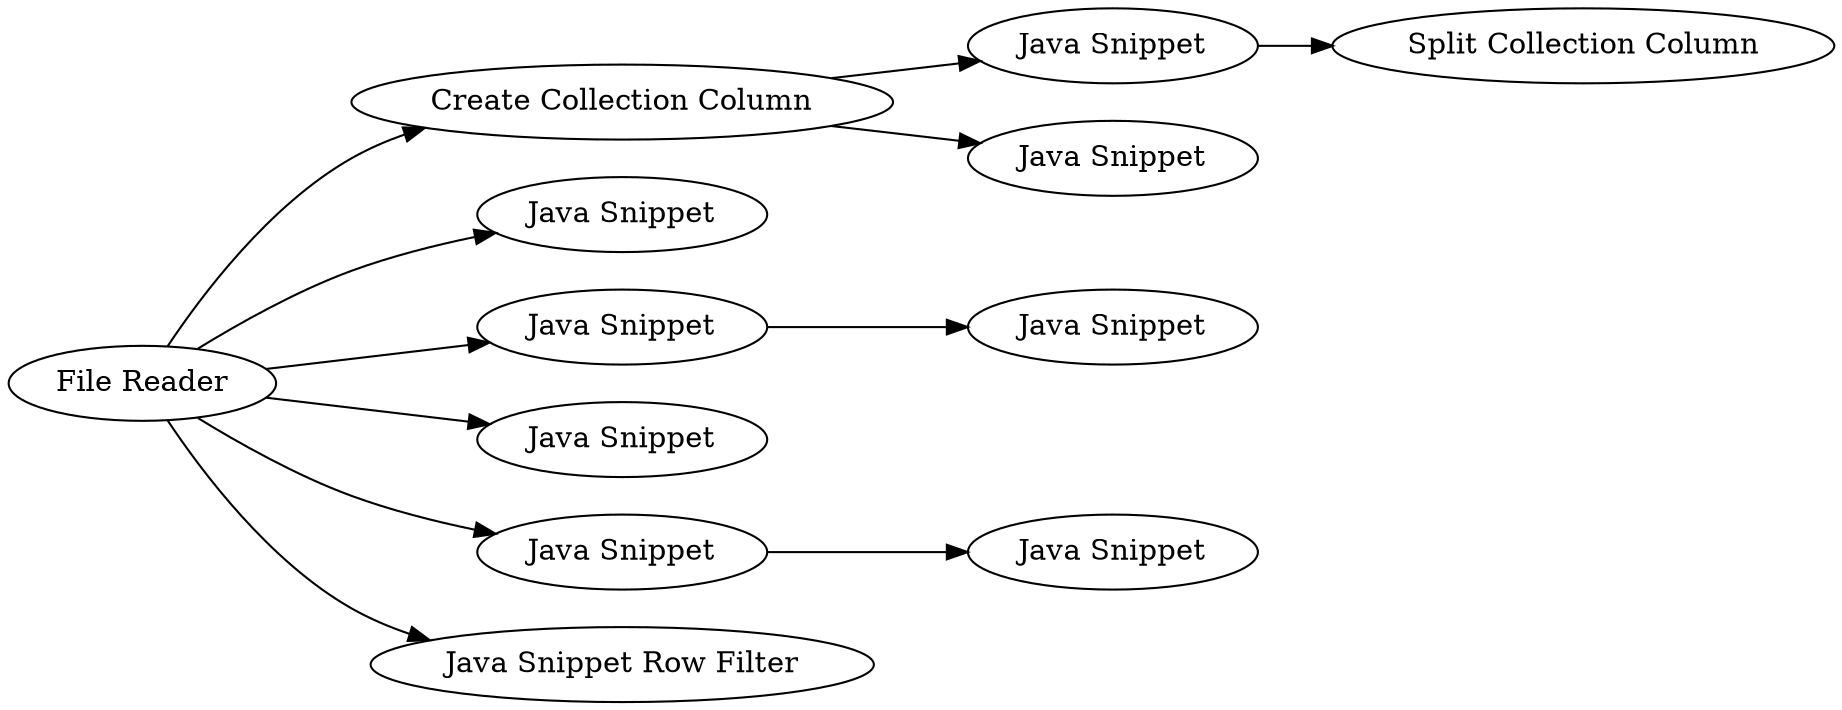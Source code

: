 digraph {
	"-8750325954751630019_13" [label="Create Collection Column"]
	"-8750325954751630019_12" [label="Java Snippet"]
	"-8750325954751630019_5" [label="Java Snippet"]
	"-8750325954751630019_11" [label="Java Snippet"]
	"-8750325954751630019_10" [label="Java Snippet"]
	"-8750325954751630019_2" [label="Java Snippet"]
	"-8750325954751630019_1" [label="File Reader"]
	"-8750325954751630019_8" [label="Java Snippet"]
	"-8750325954751630019_3" [label="Java Snippet"]
	"-8750325954751630019_9" [label="Split Collection Column"]
	"-8750325954751630019_7" [label="Java Snippet"]
	"-8750325954751630019_4" [label="Java Snippet Row Filter"]
	"-8750325954751630019_1" -> "-8750325954751630019_2"
	"-8750325954751630019_8" -> "-8750325954751630019_9"
	"-8750325954751630019_10" -> "-8750325954751630019_11"
	"-8750325954751630019_1" -> "-8750325954751630019_12"
	"-8750325954751630019_3" -> "-8750325954751630019_5"
	"-8750325954751630019_1" -> "-8750325954751630019_13"
	"-8750325954751630019_1" -> "-8750325954751630019_3"
	"-8750325954751630019_1" -> "-8750325954751630019_4"
	"-8750325954751630019_1" -> "-8750325954751630019_10"
	"-8750325954751630019_13" -> "-8750325954751630019_8"
	"-8750325954751630019_13" -> "-8750325954751630019_7"
	rankdir=LR
}
